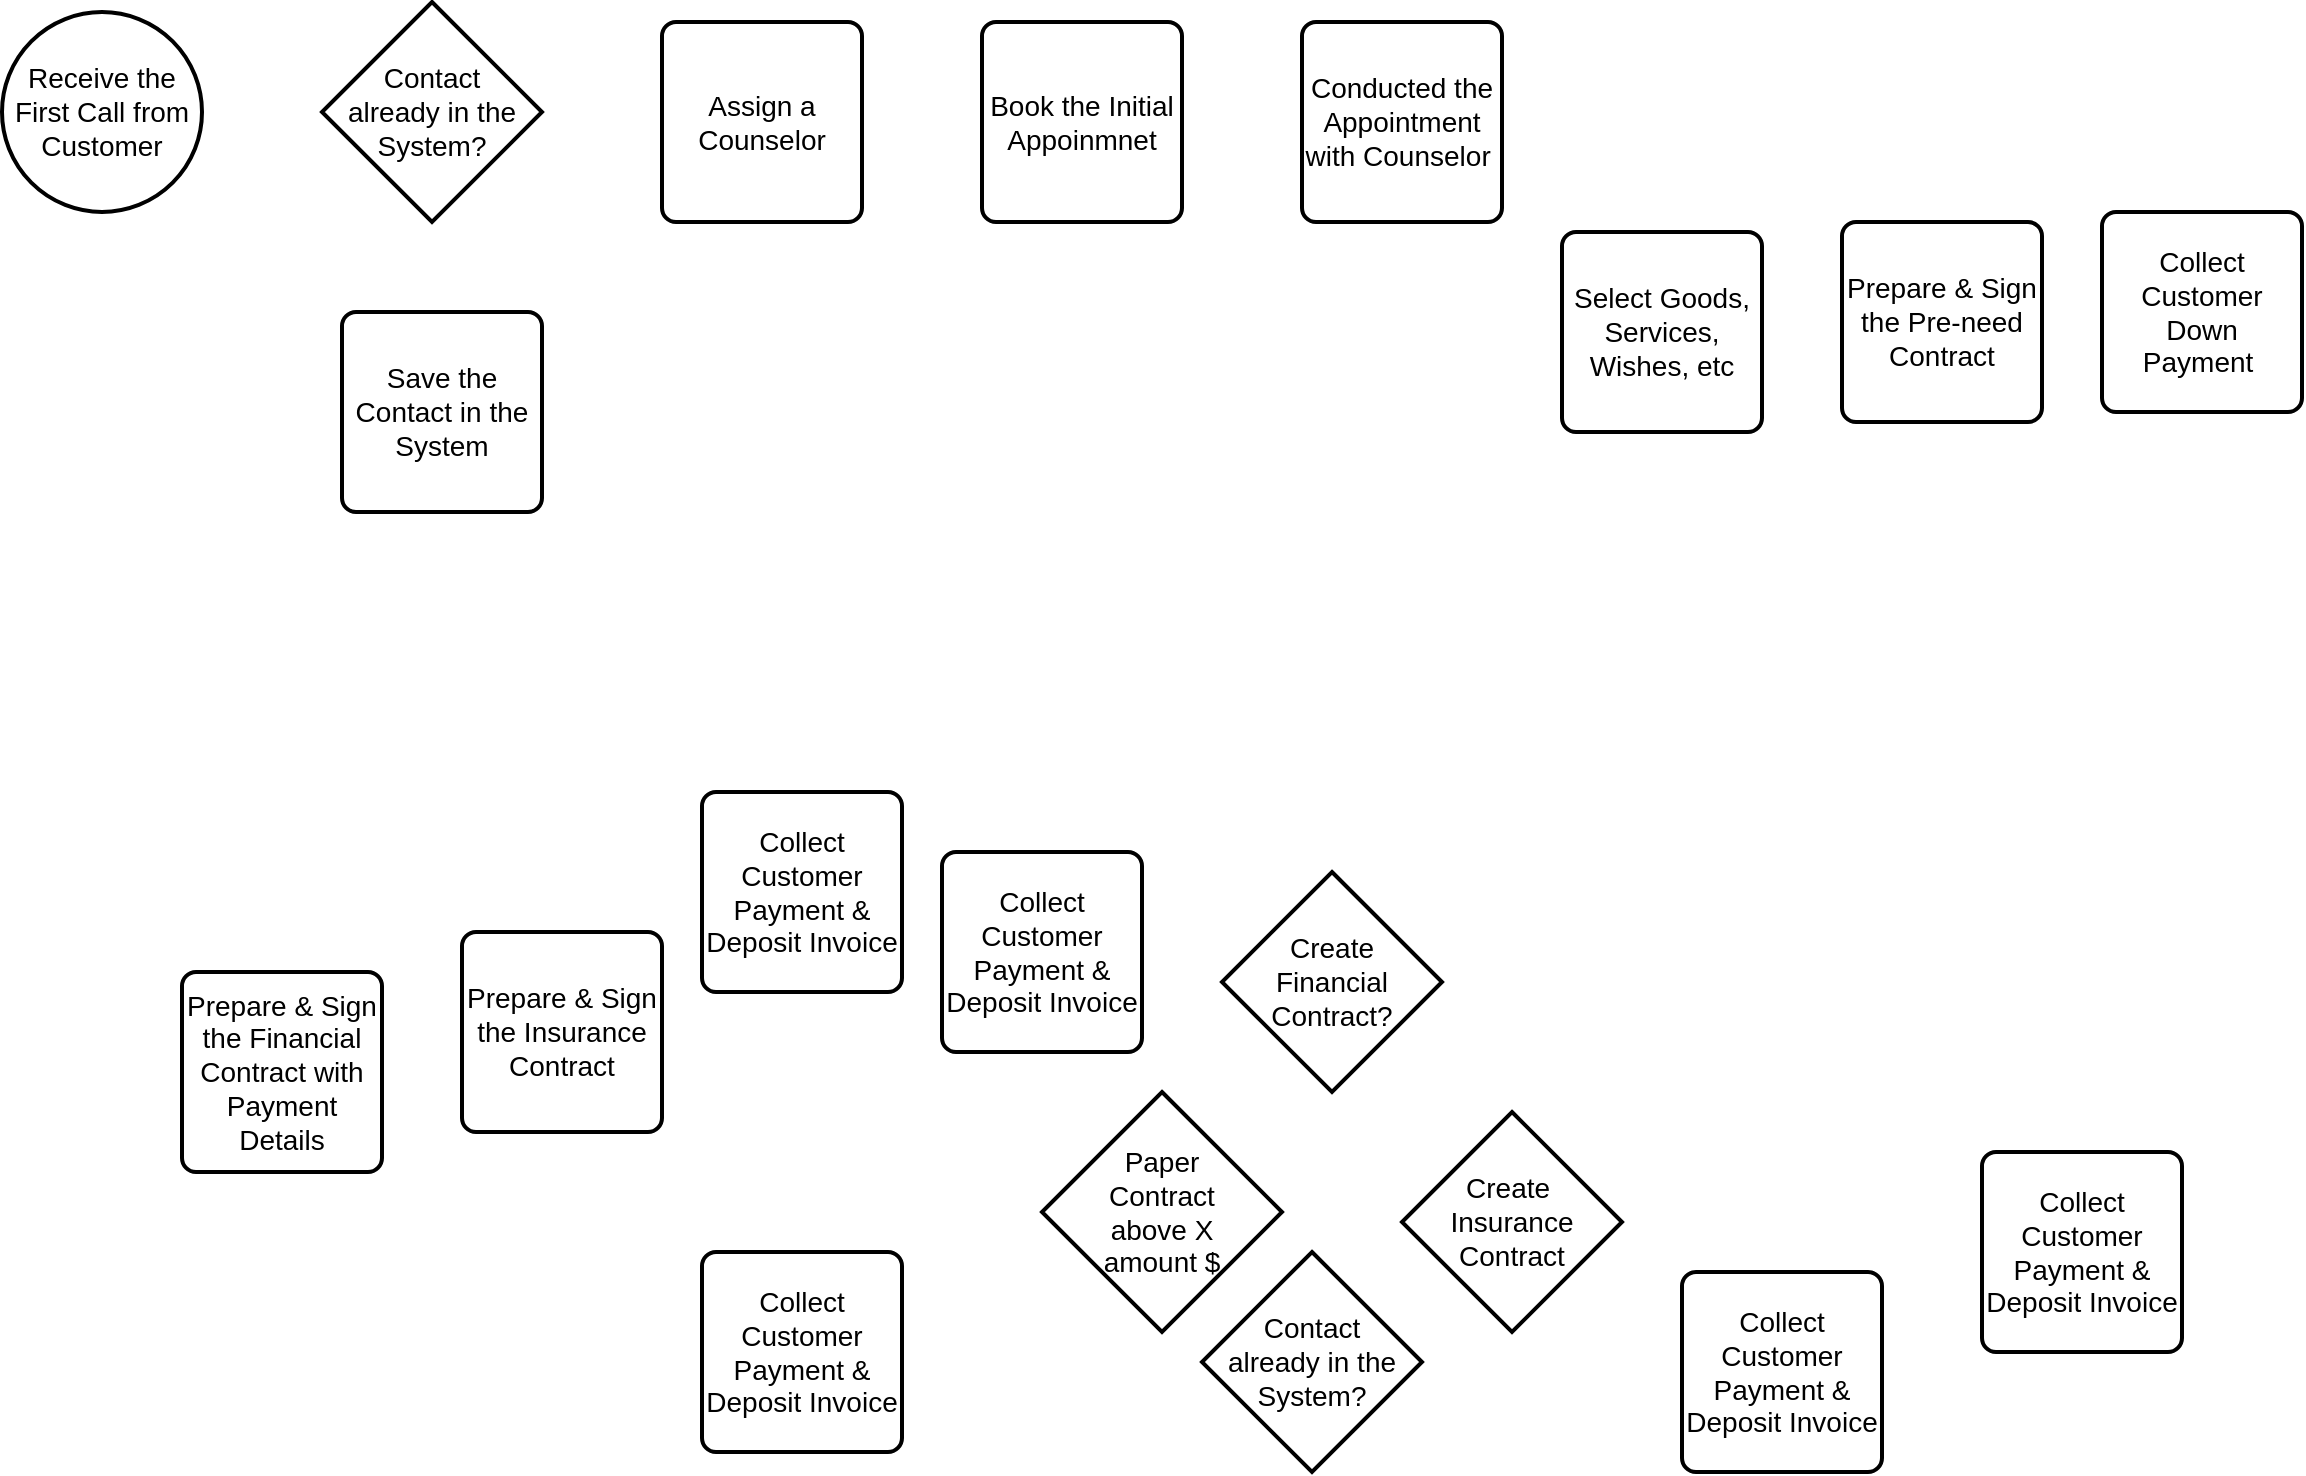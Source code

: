 <mxfile version="21.3.7" type="github">
  <diagram name="Page-1" id="bnbxSOhsL_3hIMBQt3eB">
    <mxGraphModel dx="1434" dy="796" grid="1" gridSize="10" guides="1" tooltips="1" connect="1" arrows="1" fold="1" page="1" pageScale="1" pageWidth="850" pageHeight="1100" math="0" shadow="0">
      <root>
        <mxCell id="0" />
        <mxCell id="1" parent="0" />
        <mxCell id="n5PCs_GCAfdrT5qaIRSB-3" value="&lt;font style=&quot;font-size: 14px;&quot;&gt;Contact &lt;br&gt;already in the System?&lt;/font&gt;" style="strokeWidth=2;html=1;shape=mxgraph.flowchart.decision;whiteSpace=wrap;" vertex="1" parent="1">
          <mxGeometry x="190" y="25" width="110" height="110" as="geometry" />
        </mxCell>
        <mxCell id="n5PCs_GCAfdrT5qaIRSB-4" value="&lt;font style=&quot;font-size: 14px;&quot;&gt;Save the Contact in the System&lt;/font&gt;" style="rounded=1;whiteSpace=wrap;html=1;absoluteArcSize=1;arcSize=14;strokeWidth=2;" vertex="1" parent="1">
          <mxGeometry x="200" y="180" width="100" height="100" as="geometry" />
        </mxCell>
        <mxCell id="n5PCs_GCAfdrT5qaIRSB-5" value="&lt;font style=&quot;font-size: 14px;&quot;&gt;Assign a Counselor&lt;/font&gt;" style="rounded=1;whiteSpace=wrap;html=1;absoluteArcSize=1;arcSize=14;strokeWidth=2;" vertex="1" parent="1">
          <mxGeometry x="360" y="35" width="100" height="100" as="geometry" />
        </mxCell>
        <mxCell id="n5PCs_GCAfdrT5qaIRSB-6" value="&lt;font style=&quot;font-size: 14px;&quot;&gt;Book the Initial Appoinmnet&lt;/font&gt;" style="rounded=1;whiteSpace=wrap;html=1;absoluteArcSize=1;arcSize=14;strokeWidth=2;" vertex="1" parent="1">
          <mxGeometry x="520" y="35" width="100" height="100" as="geometry" />
        </mxCell>
        <mxCell id="n5PCs_GCAfdrT5qaIRSB-7" value="&lt;font style=&quot;font-size: 14px;&quot;&gt;Conducted the Appointment with Counselor&amp;nbsp;&lt;/font&gt;" style="rounded=1;whiteSpace=wrap;html=1;absoluteArcSize=1;arcSize=14;strokeWidth=2;" vertex="1" parent="1">
          <mxGeometry x="680" y="35" width="100" height="100" as="geometry" />
        </mxCell>
        <mxCell id="n5PCs_GCAfdrT5qaIRSB-8" value="&lt;font style=&quot;font-size: 14px;&quot;&gt;Prepare &amp;amp; Sign the Pre-need Contract&lt;/font&gt;" style="rounded=1;whiteSpace=wrap;html=1;absoluteArcSize=1;arcSize=14;strokeWidth=2;" vertex="1" parent="1">
          <mxGeometry x="950" y="135" width="100" height="100" as="geometry" />
        </mxCell>
        <mxCell id="n5PCs_GCAfdrT5qaIRSB-10" value="&lt;font style=&quot;font-size: 14px;&quot;&gt;Receive the First Call from Customer&lt;/font&gt;" style="strokeWidth=2;html=1;shape=mxgraph.flowchart.start_2;whiteSpace=wrap;" vertex="1" parent="1">
          <mxGeometry x="30" y="30" width="100" height="100" as="geometry" />
        </mxCell>
        <mxCell id="n5PCs_GCAfdrT5qaIRSB-12" value="&lt;font style=&quot;font-size: 14px;&quot;&gt;Select Goods, Services, Wishes, etc&lt;/font&gt;" style="rounded=1;whiteSpace=wrap;html=1;absoluteArcSize=1;arcSize=14;strokeWidth=2;" vertex="1" parent="1">
          <mxGeometry x="810" y="140" width="100" height="100" as="geometry" />
        </mxCell>
        <mxCell id="n5PCs_GCAfdrT5qaIRSB-13" value="&lt;font style=&quot;font-size: 14px;&quot;&gt;Collect Customer Down Payment&amp;nbsp;&lt;/font&gt;" style="rounded=1;whiteSpace=wrap;html=1;absoluteArcSize=1;arcSize=14;strokeWidth=2;" vertex="1" parent="1">
          <mxGeometry x="1080" y="130" width="100" height="100" as="geometry" />
        </mxCell>
        <mxCell id="n5PCs_GCAfdrT5qaIRSB-14" value="&lt;span style=&quot;font-size: 14px;&quot;&gt;Prepare &amp;amp; Sign the Financial Contract with Payment Details&lt;/span&gt;" style="rounded=1;whiteSpace=wrap;html=1;absoluteArcSize=1;arcSize=14;strokeWidth=2;" vertex="1" parent="1">
          <mxGeometry x="120" y="510" width="100" height="100" as="geometry" />
        </mxCell>
        <mxCell id="n5PCs_GCAfdrT5qaIRSB-15" value="&lt;font style=&quot;font-size: 14px;&quot;&gt;Prepare &amp;amp; Sign the Insurance Contract&lt;/font&gt;" style="rounded=1;whiteSpace=wrap;html=1;absoluteArcSize=1;arcSize=14;strokeWidth=2;" vertex="1" parent="1">
          <mxGeometry x="260" y="490" width="100" height="100" as="geometry" />
        </mxCell>
        <mxCell id="n5PCs_GCAfdrT5qaIRSB-16" value="&lt;font style=&quot;font-size: 14px;&quot;&gt;Collect Customer Payment &amp;amp; Deposit Invoice&lt;/font&gt;" style="rounded=1;whiteSpace=wrap;html=1;absoluteArcSize=1;arcSize=14;strokeWidth=2;" vertex="1" parent="1">
          <mxGeometry x="380" y="420" width="100" height="100" as="geometry" />
        </mxCell>
        <mxCell id="n5PCs_GCAfdrT5qaIRSB-17" value="&lt;font style=&quot;font-size: 14px;&quot;&gt;Collect Customer Payment &amp;amp; Deposit Invoice&lt;/font&gt;" style="rounded=1;whiteSpace=wrap;html=1;absoluteArcSize=1;arcSize=14;strokeWidth=2;" vertex="1" parent="1">
          <mxGeometry x="500" y="450" width="100" height="100" as="geometry" />
        </mxCell>
        <mxCell id="n5PCs_GCAfdrT5qaIRSB-18" value="&lt;font style=&quot;font-size: 14px;&quot;&gt;Collect Customer Payment &amp;amp; Deposit Invoice&lt;/font&gt;" style="rounded=1;whiteSpace=wrap;html=1;absoluteArcSize=1;arcSize=14;strokeWidth=2;" vertex="1" parent="1">
          <mxGeometry x="380" y="650" width="100" height="100" as="geometry" />
        </mxCell>
        <mxCell id="n5PCs_GCAfdrT5qaIRSB-19" value="&lt;font style=&quot;font-size: 14px;&quot;&gt;Collect Customer Payment &amp;amp; Deposit Invoice&lt;/font&gt;" style="rounded=1;whiteSpace=wrap;html=1;absoluteArcSize=1;arcSize=14;strokeWidth=2;" vertex="1" parent="1">
          <mxGeometry x="870" y="660" width="100" height="100" as="geometry" />
        </mxCell>
        <mxCell id="n5PCs_GCAfdrT5qaIRSB-20" value="&lt;font style=&quot;font-size: 14px;&quot;&gt;Collect Customer Payment &amp;amp; Deposit Invoice&lt;/font&gt;" style="rounded=1;whiteSpace=wrap;html=1;absoluteArcSize=1;arcSize=14;strokeWidth=2;" vertex="1" parent="1">
          <mxGeometry x="1020" y="600" width="100" height="100" as="geometry" />
        </mxCell>
        <mxCell id="n5PCs_GCAfdrT5qaIRSB-21" value="&lt;span style=&quot;font-size: 14px;&quot;&gt;Create &lt;br&gt;Financial Contract?&lt;/span&gt;" style="strokeWidth=2;html=1;shape=mxgraph.flowchart.decision;whiteSpace=wrap;" vertex="1" parent="1">
          <mxGeometry x="640" y="460" width="110" height="110" as="geometry" />
        </mxCell>
        <mxCell id="n5PCs_GCAfdrT5qaIRSB-22" value="&lt;font style=&quot;font-size: 14px;&quot;&gt;Paper &lt;br&gt;Contract&lt;br&gt;above X&lt;br&gt;amount $&lt;/font&gt;" style="strokeWidth=2;html=1;shape=mxgraph.flowchart.decision;whiteSpace=wrap;" vertex="1" parent="1">
          <mxGeometry x="550" y="570" width="120" height="120" as="geometry" />
        </mxCell>
        <mxCell id="n5PCs_GCAfdrT5qaIRSB-23" value="&lt;font style=&quot;font-size: 14px;&quot;&gt;Create&amp;nbsp;&lt;br&gt;Insurance Contract&lt;/font&gt;" style="strokeWidth=2;html=1;shape=mxgraph.flowchart.decision;whiteSpace=wrap;" vertex="1" parent="1">
          <mxGeometry x="730" y="580" width="110" height="110" as="geometry" />
        </mxCell>
        <mxCell id="n5PCs_GCAfdrT5qaIRSB-24" value="&lt;font style=&quot;font-size: 14px;&quot;&gt;Contact &lt;br&gt;already in the System?&lt;/font&gt;" style="strokeWidth=2;html=1;shape=mxgraph.flowchart.decision;whiteSpace=wrap;" vertex="1" parent="1">
          <mxGeometry x="630" y="650" width="110" height="110" as="geometry" />
        </mxCell>
      </root>
    </mxGraphModel>
  </diagram>
</mxfile>
